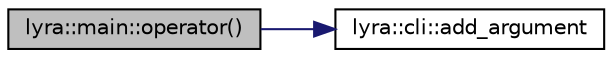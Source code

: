 digraph "lyra::main::operator()"
{
 // INTERACTIVE_SVG=YES
 // LATEX_PDF_SIZE
  edge [fontname="Helvetica",fontsize="10",labelfontname="Helvetica",labelfontsize="10"];
  node [fontname="Helvetica",fontsize="10",shape=record];
  rankdir="LR";
  Node1 [label="lyra::main::operator()",height=0.2,width=0.4,color="black", fillcolor="grey75", style="filled", fontcolor="black",tooltip=" "];
  Node1 -> Node2 [color="midnightblue",fontsize="10",style="solid",fontname="Helvetica"];
  Node2 [label="lyra::cli::add_argument",height=0.2,width=0.4,color="black", fillcolor="white", style="filled",URL="$classlyra_1_1cli.html#af08fe360cb60eb92c01e2df91bb3af7c",tooltip=" "];
}
